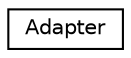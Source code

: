 digraph "Graphical Class Hierarchy"
{
  edge [fontname="Helvetica",fontsize="10",labelfontname="Helvetica",labelfontsize="10"];
  node [fontname="Helvetica",fontsize="10",shape=record];
  rankdir="LR";
  Node1 [label="Adapter",height=0.2,width=0.4,color="black", fillcolor="white", style="filled",URL="$classAdapter.html",tooltip="Construct the. "];
}
